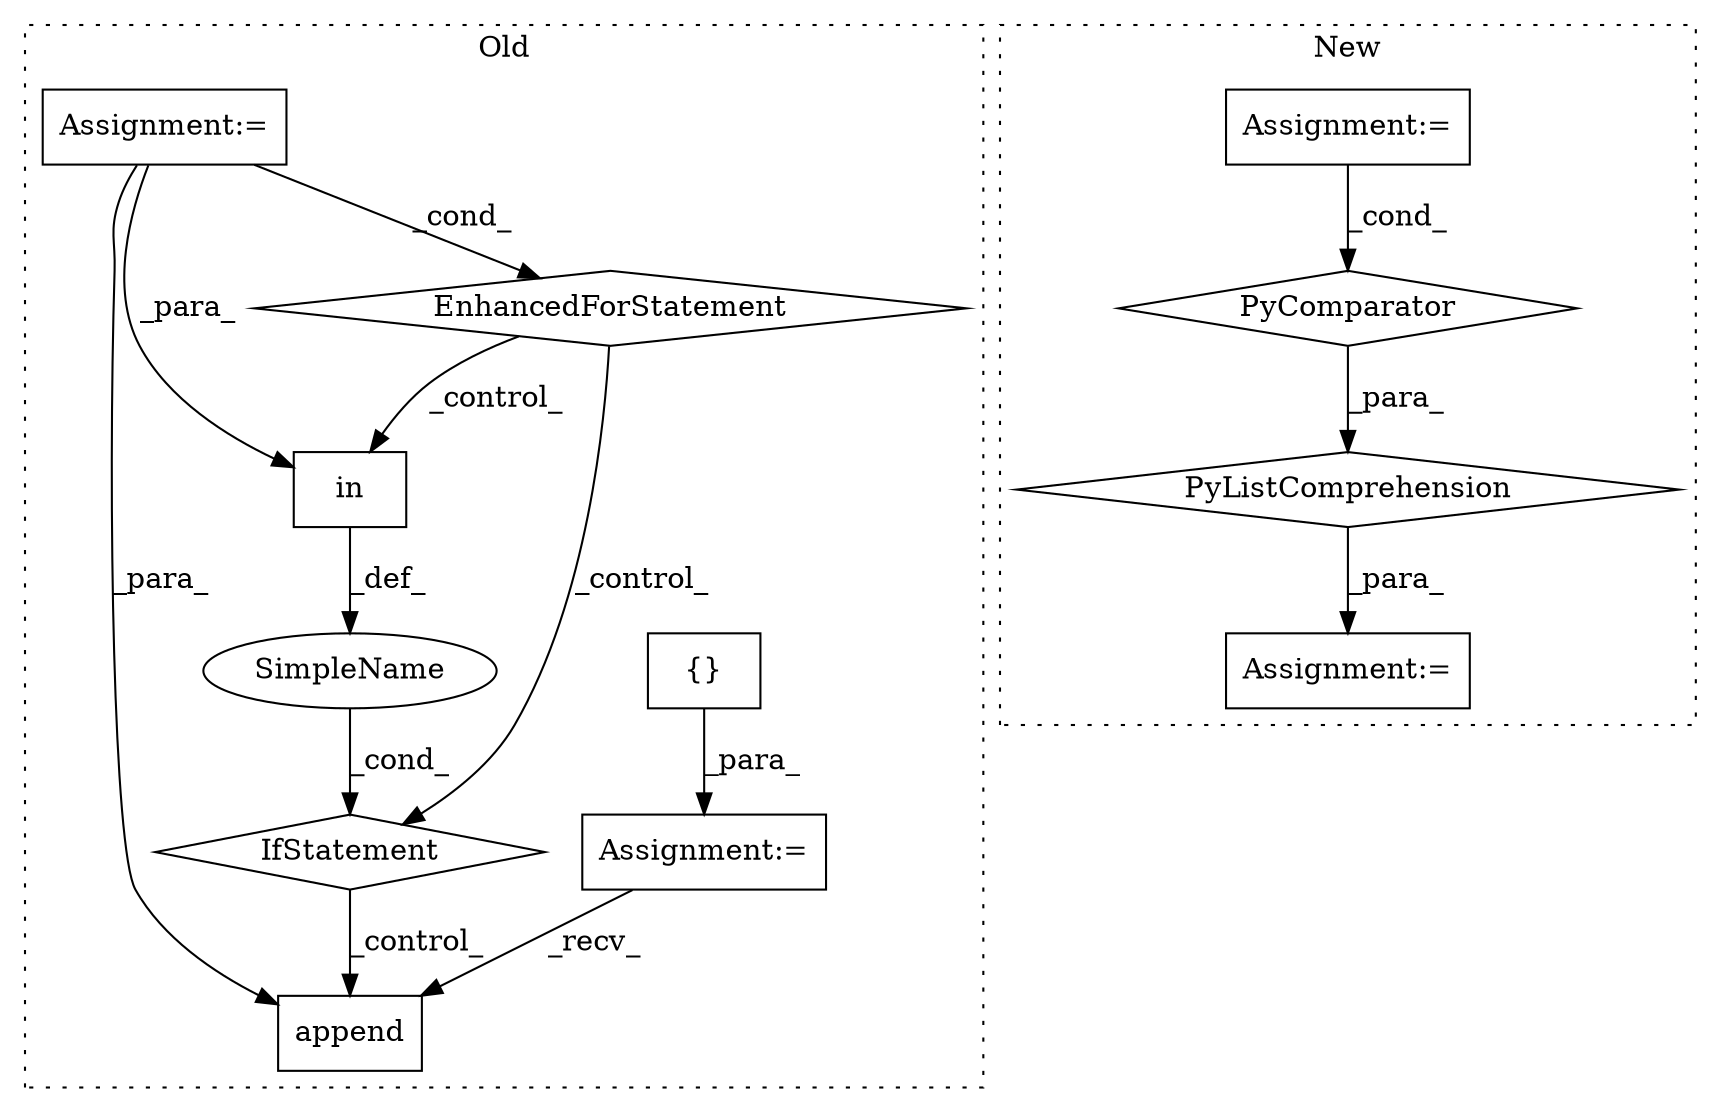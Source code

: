 digraph G {
subgraph cluster0 {
1 [label="in" a="105" s="421" l="11" shape="box"];
5 [label="IfStatement" a="25" s="409,432" l="12,2" shape="diamond"];
7 [label="SimpleName" a="42" s="" l="" shape="ellipse"];
8 [label="append" a="32" s="562,570" l="7,1" shape="box"];
9 [label="EnhancedForStatement" a="70" s="302,397" l="69,2" shape="diamond"];
10 [label="{}" a="4" s="292" l="2" shape="box"];
11 [label="Assignment:=" a="7" s="302,397" l="69,2" shape="box"];
12 [label="Assignment:=" a="7" s="282" l="1" shape="box"];
label = "Old";
style="dotted";
}
subgraph cluster1 {
2 [label="PyListComprehension" a="109" s="238" l="199" shape="diamond"];
3 [label="Assignment:=" a="7" s="311" l="118" shape="box"];
4 [label="PyComparator" a="113" s="311" l="118" shape="diamond"];
6 [label="Assignment:=" a="7" s="224" l="14" shape="box"];
label = "New";
style="dotted";
}
1 -> 7 [label="_def_"];
2 -> 6 [label="_para_"];
3 -> 4 [label="_cond_"];
4 -> 2 [label="_para_"];
5 -> 8 [label="_control_"];
7 -> 5 [label="_cond_"];
9 -> 5 [label="_control_"];
9 -> 1 [label="_control_"];
10 -> 12 [label="_para_"];
11 -> 9 [label="_cond_"];
11 -> 8 [label="_para_"];
11 -> 1 [label="_para_"];
12 -> 8 [label="_recv_"];
}